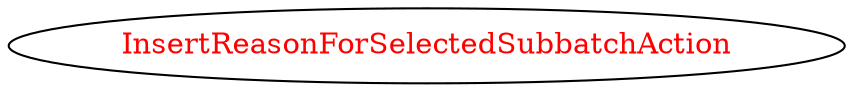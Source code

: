 digraph dependencyGraph {
 concentrate=true;
 ranksep="2.0";
 rankdir="LR"; 
 splines="ortho";
"InsertReasonForSelectedSubbatchAction" [fontcolor="red"];
}